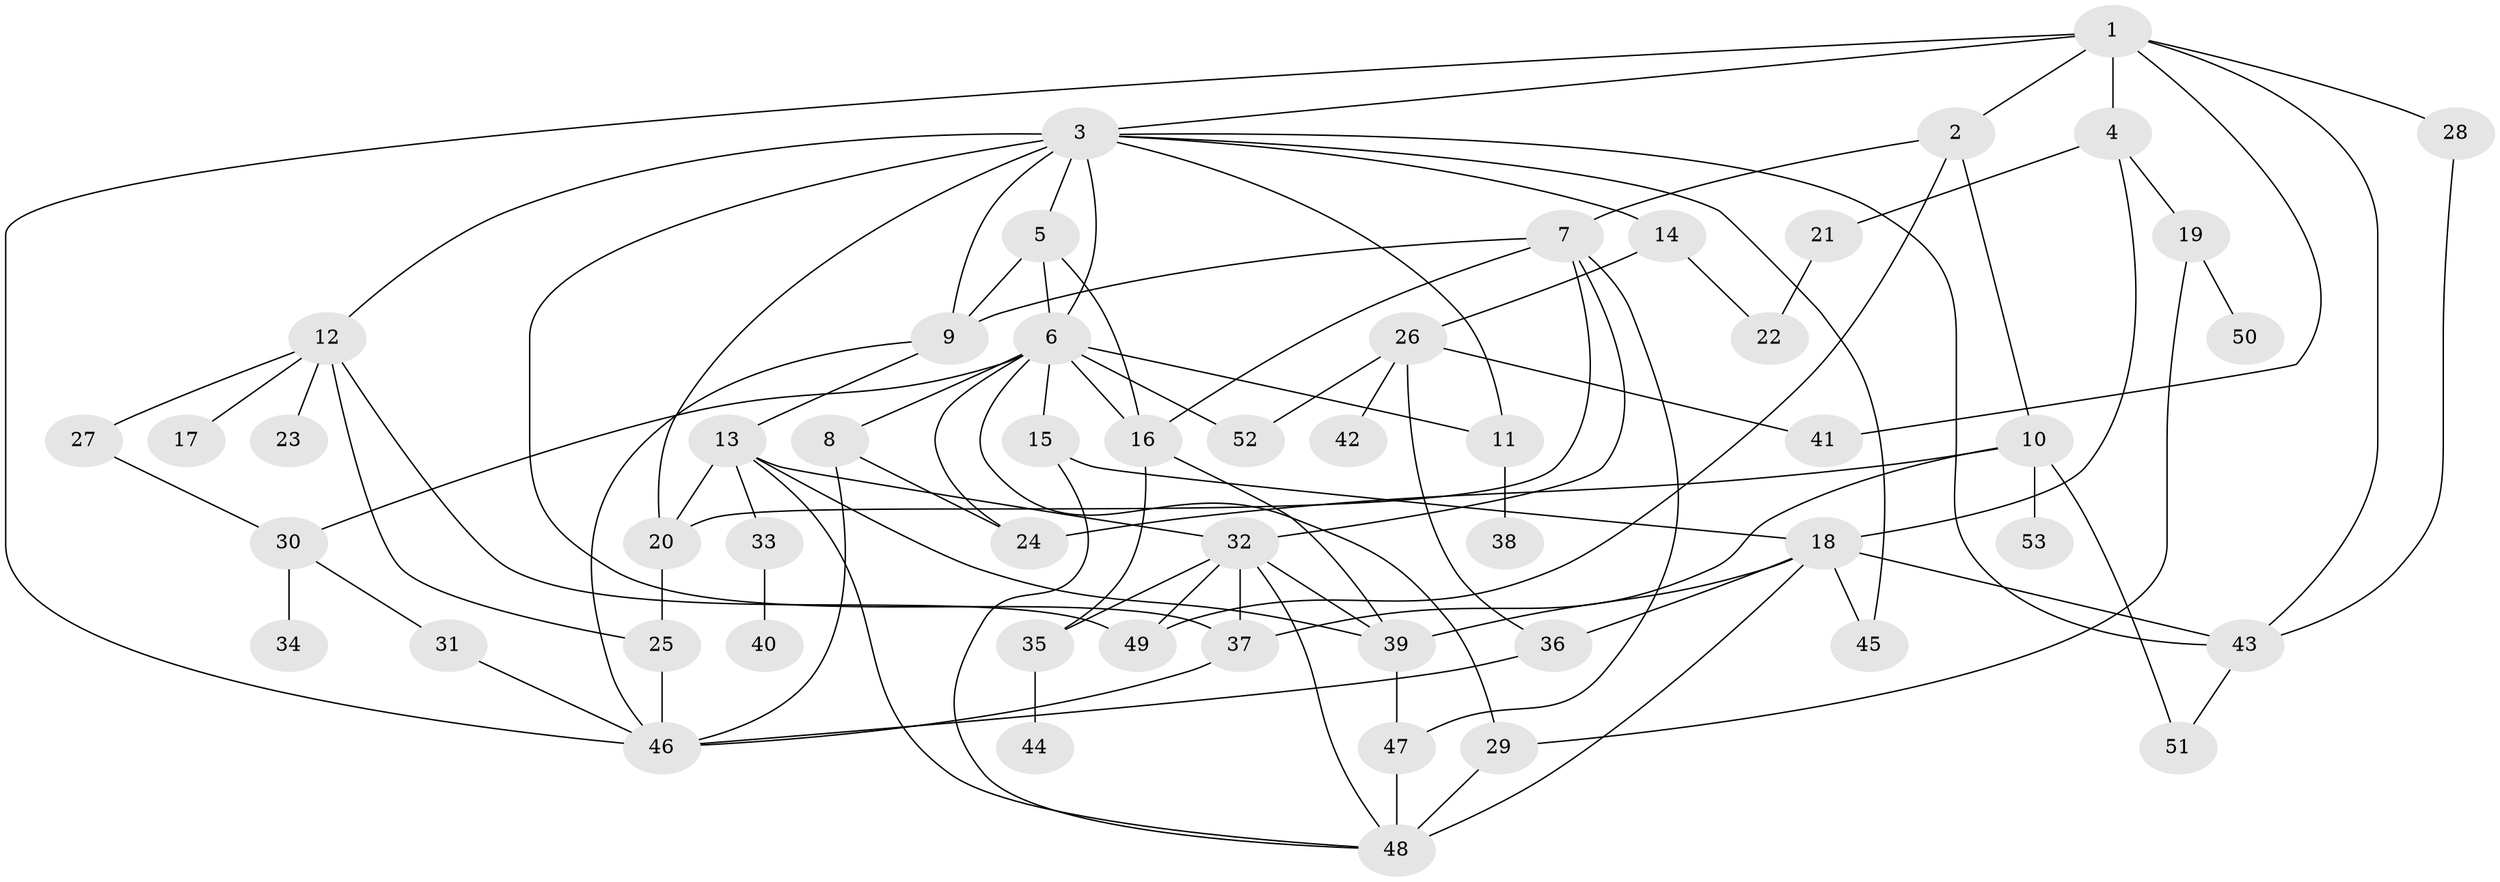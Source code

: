 // original degree distribution, {7: 0.01904761904761905, 5: 0.10476190476190476, 11: 0.009523809523809525, 4: 0.12380952380952381, 6: 0.0380952380952381, 2: 0.3047619047619048, 3: 0.23809523809523808, 1: 0.1619047619047619}
// Generated by graph-tools (version 1.1) at 2025/34/03/09/25 02:34:11]
// undirected, 53 vertices, 96 edges
graph export_dot {
graph [start="1"]
  node [color=gray90,style=filled];
  1;
  2;
  3;
  4;
  5;
  6;
  7;
  8;
  9;
  10;
  11;
  12;
  13;
  14;
  15;
  16;
  17;
  18;
  19;
  20;
  21;
  22;
  23;
  24;
  25;
  26;
  27;
  28;
  29;
  30;
  31;
  32;
  33;
  34;
  35;
  36;
  37;
  38;
  39;
  40;
  41;
  42;
  43;
  44;
  45;
  46;
  47;
  48;
  49;
  50;
  51;
  52;
  53;
  1 -- 2 [weight=1.0];
  1 -- 3 [weight=1.0];
  1 -- 4 [weight=1.0];
  1 -- 28 [weight=1.0];
  1 -- 41 [weight=1.0];
  1 -- 43 [weight=1.0];
  1 -- 46 [weight=1.0];
  2 -- 7 [weight=1.0];
  2 -- 10 [weight=1.0];
  2 -- 49 [weight=1.0];
  3 -- 5 [weight=1.0];
  3 -- 6 [weight=1.0];
  3 -- 9 [weight=1.0];
  3 -- 11 [weight=1.0];
  3 -- 12 [weight=1.0];
  3 -- 14 [weight=1.0];
  3 -- 20 [weight=1.0];
  3 -- 37 [weight=2.0];
  3 -- 43 [weight=1.0];
  3 -- 45 [weight=1.0];
  4 -- 18 [weight=1.0];
  4 -- 19 [weight=1.0];
  4 -- 21 [weight=1.0];
  5 -- 6 [weight=1.0];
  5 -- 9 [weight=1.0];
  5 -- 16 [weight=1.0];
  6 -- 8 [weight=1.0];
  6 -- 11 [weight=2.0];
  6 -- 15 [weight=1.0];
  6 -- 16 [weight=1.0];
  6 -- 24 [weight=1.0];
  6 -- 29 [weight=1.0];
  6 -- 30 [weight=1.0];
  6 -- 52 [weight=1.0];
  7 -- 9 [weight=1.0];
  7 -- 16 [weight=2.0];
  7 -- 20 [weight=1.0];
  7 -- 32 [weight=2.0];
  7 -- 47 [weight=2.0];
  8 -- 24 [weight=1.0];
  8 -- 46 [weight=1.0];
  9 -- 13 [weight=1.0];
  9 -- 46 [weight=1.0];
  10 -- 24 [weight=1.0];
  10 -- 37 [weight=1.0];
  10 -- 51 [weight=1.0];
  10 -- 53 [weight=1.0];
  11 -- 38 [weight=1.0];
  12 -- 17 [weight=1.0];
  12 -- 23 [weight=1.0];
  12 -- 25 [weight=1.0];
  12 -- 27 [weight=1.0];
  12 -- 49 [weight=1.0];
  13 -- 20 [weight=1.0];
  13 -- 32 [weight=1.0];
  13 -- 33 [weight=1.0];
  13 -- 39 [weight=1.0];
  13 -- 48 [weight=1.0];
  14 -- 22 [weight=1.0];
  14 -- 26 [weight=1.0];
  15 -- 18 [weight=1.0];
  15 -- 48 [weight=1.0];
  16 -- 35 [weight=1.0];
  16 -- 39 [weight=1.0];
  18 -- 36 [weight=1.0];
  18 -- 39 [weight=1.0];
  18 -- 43 [weight=1.0];
  18 -- 45 [weight=1.0];
  18 -- 48 [weight=1.0];
  19 -- 29 [weight=1.0];
  19 -- 50 [weight=1.0];
  20 -- 25 [weight=3.0];
  21 -- 22 [weight=2.0];
  25 -- 46 [weight=1.0];
  26 -- 36 [weight=1.0];
  26 -- 41 [weight=1.0];
  26 -- 42 [weight=1.0];
  26 -- 52 [weight=1.0];
  27 -- 30 [weight=1.0];
  28 -- 43 [weight=1.0];
  29 -- 48 [weight=2.0];
  30 -- 31 [weight=1.0];
  30 -- 34 [weight=1.0];
  31 -- 46 [weight=1.0];
  32 -- 35 [weight=1.0];
  32 -- 37 [weight=1.0];
  32 -- 39 [weight=1.0];
  32 -- 48 [weight=1.0];
  32 -- 49 [weight=1.0];
  33 -- 40 [weight=1.0];
  35 -- 44 [weight=1.0];
  36 -- 46 [weight=1.0];
  37 -- 46 [weight=1.0];
  39 -- 47 [weight=1.0];
  43 -- 51 [weight=1.0];
  47 -- 48 [weight=1.0];
}
